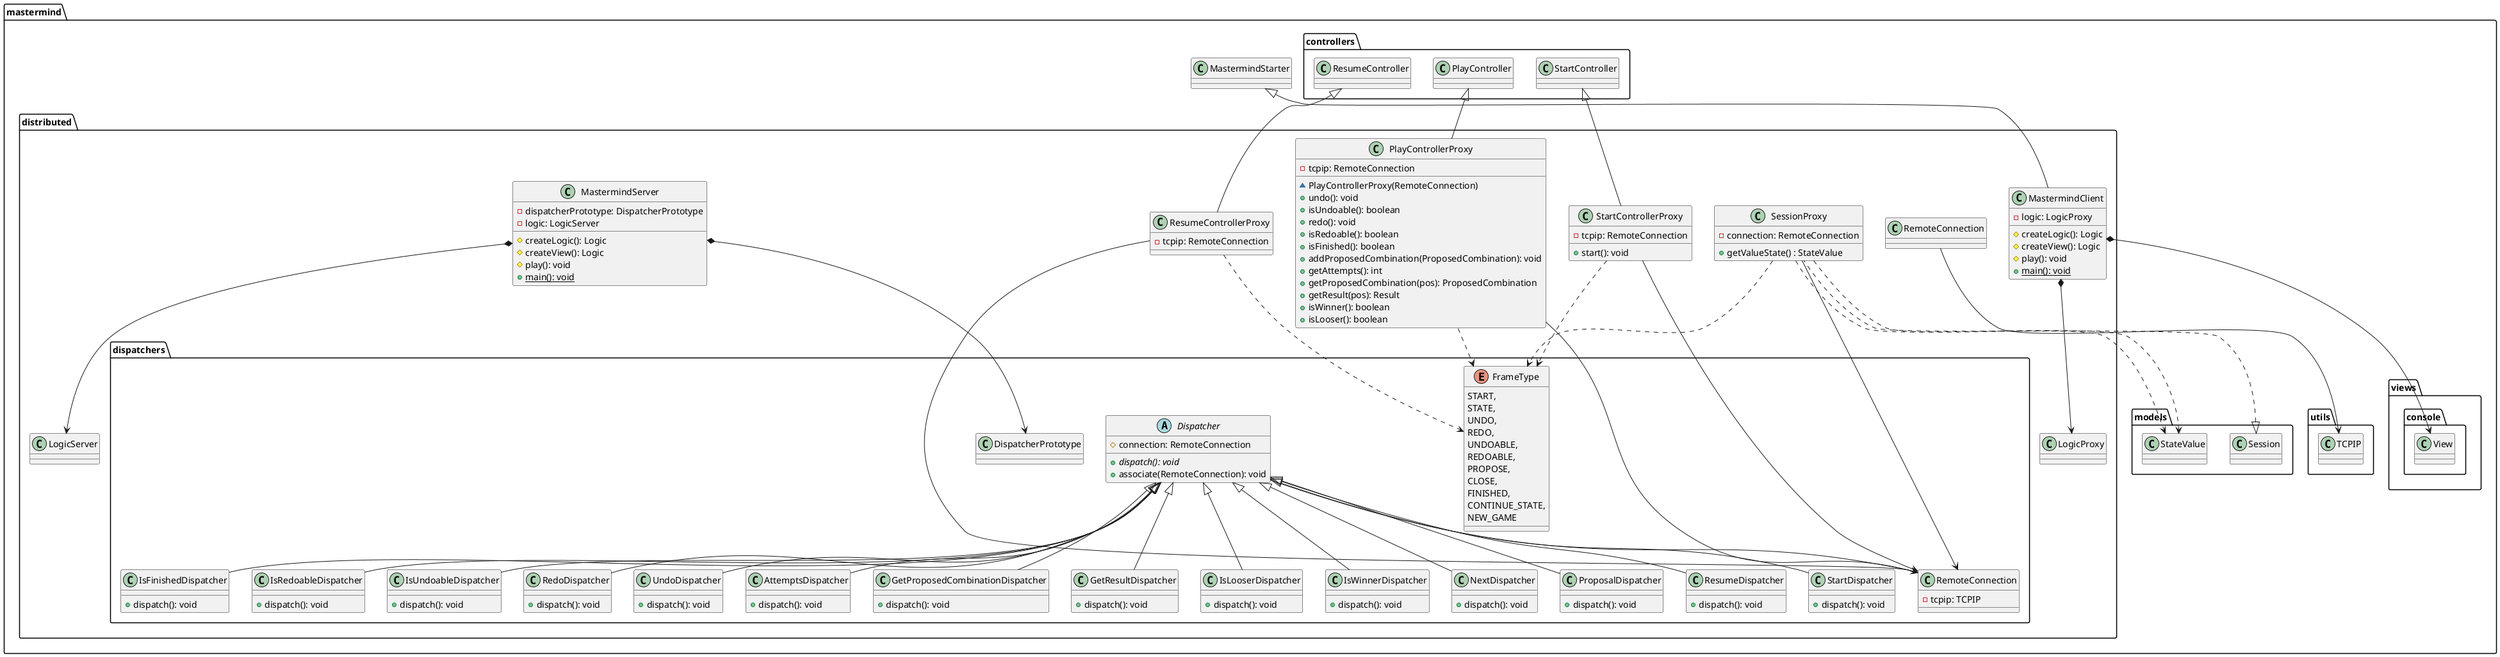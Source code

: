 @startuml

class mastermind.distributed.SessionProxy {
    - connection: RemoteConnection
    + getValueState() : StateValue
}
mastermind.models.Session <|.. mastermind.distributed.SessionProxy
mastermind.distributed.SessionProxy ..> mastermind.models.StateValue
mastermind.distributed.SessionProxy ..> mastermind.distributed.dispatchers.FrameType
mastermind.distributed.SessionProxy ..> mastermind.models.StateValue
mastermind.distributed.SessionProxy --> mastermind.distributed.dispatchers.RemoteConnection

class mastermind.distributed.StartControllerProxy {
    - tcpip: RemoteConnection
    + start(): void
}
mastermind.controllers.StartController <|-- mastermind.distributed.StartControllerProxy
mastermind.distributed.StartControllerProxy ..> mastermind.distributed.dispatchers.FrameType
mastermind.distributed.StartControllerProxy --> mastermind.distributed.dispatchers.RemoteConnection

class mastermind.distributed.PlayControllerProxy {
    - tcpip: RemoteConnection
    ~ PlayControllerProxy(RemoteConnection)
    + undo(): void
    + isUndoable(): boolean
    + redo(): void
    + isRedoable(): boolean
    + isFinished(): boolean
    + addProposedCombination(ProposedCombination): void
    + getAttempts(): int
    + getProposedCombination(pos): ProposedCombination
    + getResult(pos): Result
    + isWinner(): boolean
    + isLooser(): boolean
}
mastermind.distributed.PlayControllerProxy --> mastermind.distributed.dispatchers.RemoteConnection
mastermind.controllers.PlayController <|-- mastermind.distributed.PlayControllerProxy
mastermind.distributed.PlayControllerProxy ..> mastermind.distributed.dispatchers.FrameType

class mastermind.distributed.ResumeControllerProxy {
    - tcpip: RemoteConnection
}
mastermind.controllers.ResumeController <|-- mastermind.distributed.ResumeControllerProxy
mastermind.distributed.ResumeControllerProxy ..> mastermind.distributed.dispatchers.FrameType
mastermind.distributed.ResumeControllerProxy --> mastermind.distributed.dispatchers.RemoteConnection

class mastermind.distributed.dispatchers.RemoteConnection {
    - tcpip: TCPIP
}
mastermind.distributed.RemoteConnection --> mastermind.utils.TCPIP

abstract class mastermind.distributed.dispatchers.Dispatcher {
    # connection: RemoteConnection
    + {abstract} dispatch(): void
    + associate(RemoteConnection): void
}
mastermind.distributed.dispatchers.Dispatcher --> mastermind.distributed.dispatchers.RemoteConnection

class mastermind.distributed.dispatchers.NextDispatcher {
    + dispatch(): void
}
mastermind.distributed.dispatchers.Dispatcher <|-- mastermind.distributed.dispatchers.NextDispatcher

class mastermind.distributed.dispatchers.ProposalDispatcher {
    + dispatch(): void
}
mastermind.distributed.dispatchers.Dispatcher <|-- mastermind.distributed.dispatchers.ProposalDispatcher

class mastermind.distributed.dispatchers.ResumeDispatcher {
    + dispatch(): void
}
mastermind.distributed.dispatchers.Dispatcher <|-- mastermind.distributed.dispatchers.ResumeDispatcher

class mastermind.distributed.dispatchers.StartDispatcher {
    + dispatch(): void
}
mastermind.distributed.dispatchers.Dispatcher <|-- mastermind.distributed.dispatchers.StartDispatcher

class mastermind.distributed.dispatchers.IsFinishedDispatcher {
    + dispatch(): void
}
mastermind.distributed.dispatchers.Dispatcher <|-- mastermind.distributed.dispatchers.IsFinishedDispatcher

class mastermind.distributed.dispatchers.IsRedoableDispatcher {
    + dispatch(): void
}
mastermind.distributed.dispatchers.Dispatcher <|-- mastermind.distributed.dispatchers.IsRedoableDispatcher

class mastermind.distributed.dispatchers.IsUndoableDispatcher {
    + dispatch(): void
}
mastermind.distributed.dispatchers.Dispatcher <|-- mastermind.distributed.dispatchers.IsUndoableDispatcher

class mastermind.distributed.dispatchers.RedoDispatcher {
    + dispatch(): void
}
mastermind.distributed.dispatchers.Dispatcher <|-- mastermind.distributed.dispatchers.RedoDispatcher

class mastermind.distributed.dispatchers.UndoDispatcher {
    + dispatch(): void
}
mastermind.distributed.dispatchers.Dispatcher <|-- mastermind.distributed.dispatchers.UndoDispatcher

class mastermind.distributed.dispatchers.AttemptsDispatcher {
    + dispatch(): void
}
mastermind.distributed.dispatchers.Dispatcher <|-- mastermind.distributed.dispatchers.AttemptsDispatcher

class mastermind.distributed.dispatchers.GetProposedCombinationDispatcher {
    + dispatch(): void
}
mastermind.distributed.dispatchers.Dispatcher <|-- mastermind.distributed.dispatchers.GetProposedCombinationDispatcher

class mastermind.distributed.dispatchers.GetResultDispatcher {
    + dispatch(): void
}
mastermind.distributed.dispatchers.Dispatcher <|-- mastermind.distributed.dispatchers.GetResultDispatcher

class mastermind.distributed.dispatchers.IsLooserDispatcher {
    + dispatch(): void
}
mastermind.distributed.dispatchers.Dispatcher <|-- mastermind.distributed.dispatchers.IsLooserDispatcher

class mastermind.distributed.dispatchers.IsWinnerDispatcher {
    + dispatch(): void
}
mastermind.distributed.dispatchers.Dispatcher <|-- mastermind.distributed.dispatchers.IsWinnerDispatcher

enum mastermind.distributed.dispatchers.FrameType {
    START,
	STATE,
	UNDO,
	REDO,
	UNDOABLE,
	REDOABLE,
	PROPOSE,
	CLOSE,
	FINISHED,
	CONTINUE_STATE,
	NEW_GAME
}

class mastermind.distributed.MastermindClient {
    - logic: LogicProxy
    # createLogic(): Logic
    # createView(): Logic
    # play(): void
    + {static} main(): void
}
mastermind.MastermindStarter <|-- mastermind.distributed.MastermindClient
mastermind.distributed.MastermindClient *--> mastermind.distributed.LogicProxy
mastermind.distributed.MastermindClient *--> mastermind.views.console.View

class mastermind.distributed.MastermindServer {
    - dispatcherPrototype: DispatcherPrototype
    - logic: LogicServer
    # createLogic(): Logic
    # createView(): Logic
    # play(): void
    + {static} main(): void
}
mastermind.distributed.MastermindServer *--> mastermind.distributed.LogicServer
mastermind.distributed.MastermindServer *--> mastermind.distributed.dispatchers.DispatcherPrototype

@enduml